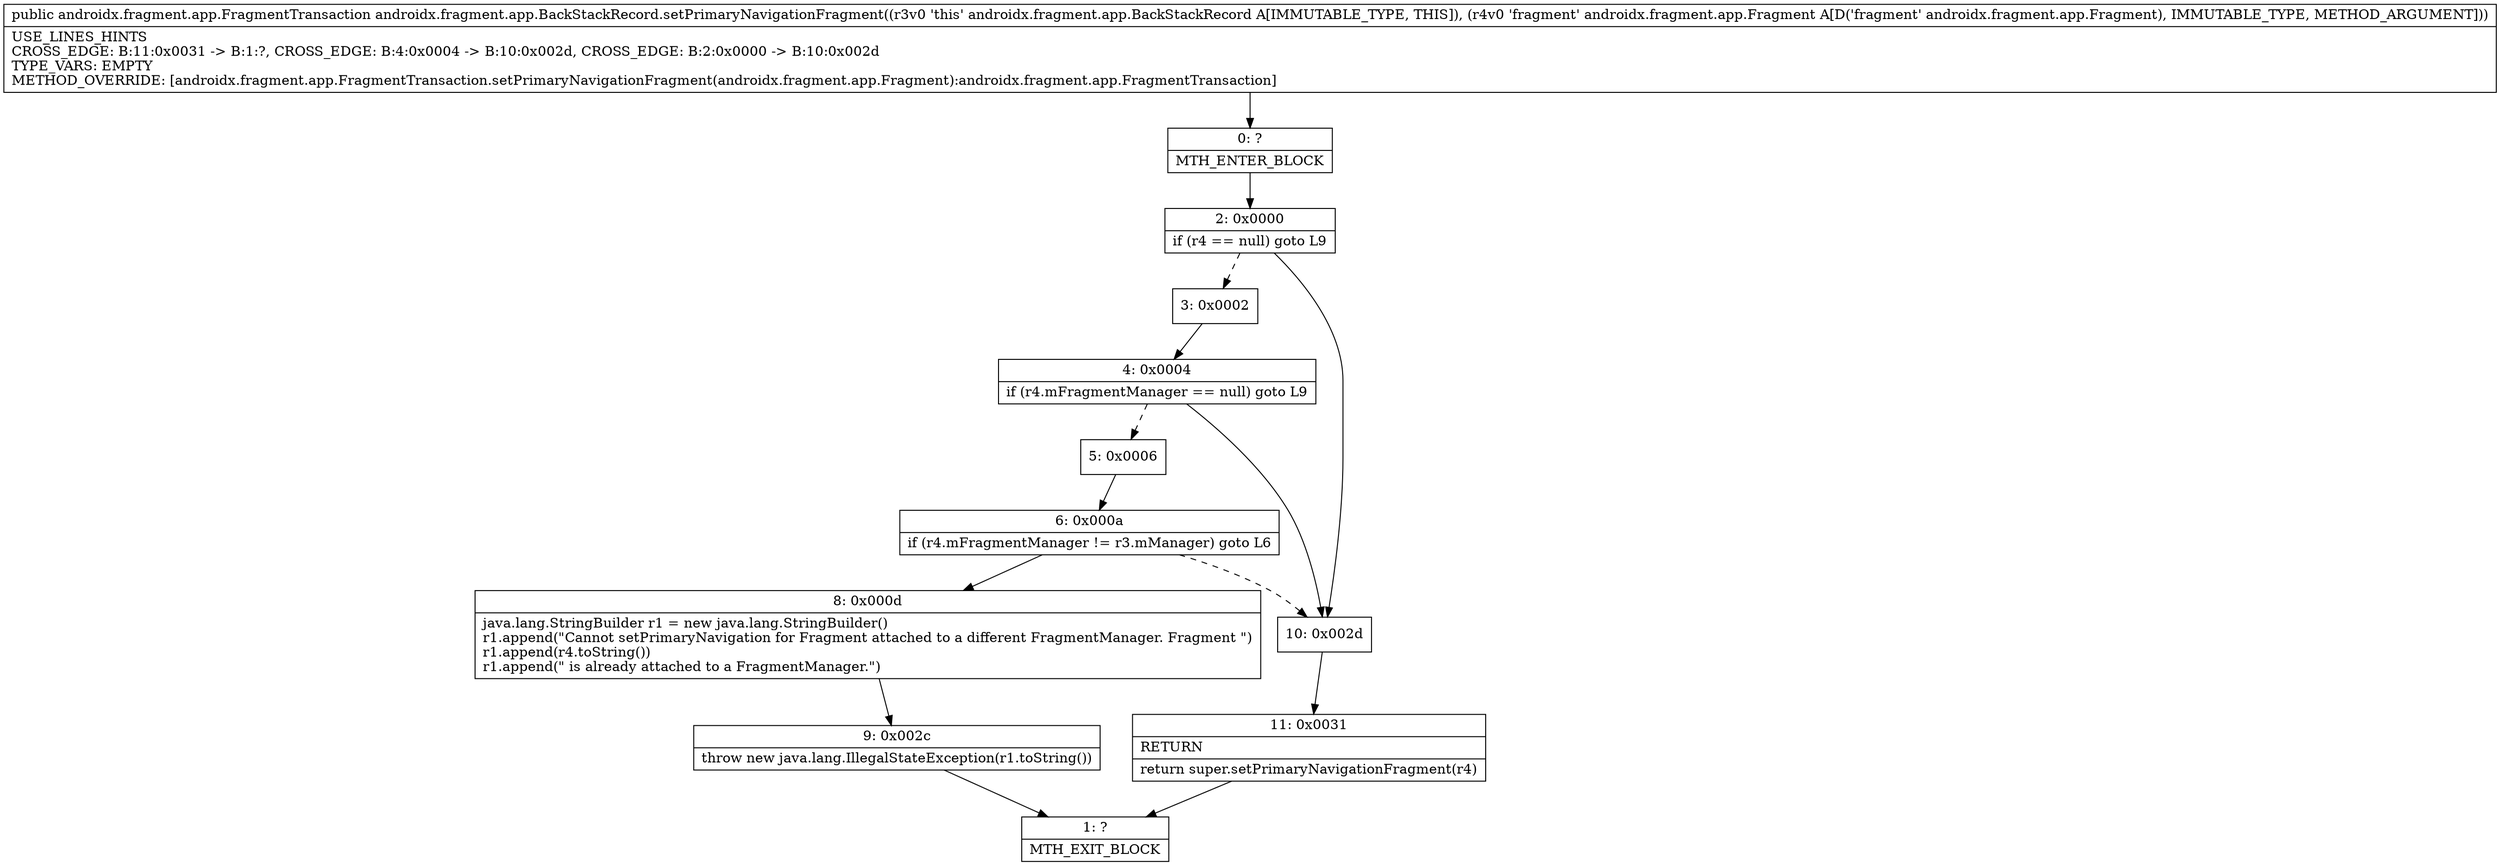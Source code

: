 digraph "CFG forandroidx.fragment.app.BackStackRecord.setPrimaryNavigationFragment(Landroidx\/fragment\/app\/Fragment;)Landroidx\/fragment\/app\/FragmentTransaction;" {
Node_0 [shape=record,label="{0\:\ ?|MTH_ENTER_BLOCK\l}"];
Node_2 [shape=record,label="{2\:\ 0x0000|if (r4 == null) goto L9\l}"];
Node_3 [shape=record,label="{3\:\ 0x0002}"];
Node_4 [shape=record,label="{4\:\ 0x0004|if (r4.mFragmentManager == null) goto L9\l}"];
Node_5 [shape=record,label="{5\:\ 0x0006}"];
Node_6 [shape=record,label="{6\:\ 0x000a|if (r4.mFragmentManager != r3.mManager) goto L6\l}"];
Node_8 [shape=record,label="{8\:\ 0x000d|java.lang.StringBuilder r1 = new java.lang.StringBuilder()\lr1.append(\"Cannot setPrimaryNavigation for Fragment attached to a different FragmentManager. Fragment \")\lr1.append(r4.toString())\lr1.append(\" is already attached to a FragmentManager.\")\l}"];
Node_9 [shape=record,label="{9\:\ 0x002c|throw new java.lang.IllegalStateException(r1.toString())\l}"];
Node_1 [shape=record,label="{1\:\ ?|MTH_EXIT_BLOCK\l}"];
Node_10 [shape=record,label="{10\:\ 0x002d}"];
Node_11 [shape=record,label="{11\:\ 0x0031|RETURN\l|return super.setPrimaryNavigationFragment(r4)\l}"];
MethodNode[shape=record,label="{public androidx.fragment.app.FragmentTransaction androidx.fragment.app.BackStackRecord.setPrimaryNavigationFragment((r3v0 'this' androidx.fragment.app.BackStackRecord A[IMMUTABLE_TYPE, THIS]), (r4v0 'fragment' androidx.fragment.app.Fragment A[D('fragment' androidx.fragment.app.Fragment), IMMUTABLE_TYPE, METHOD_ARGUMENT]))  | USE_LINES_HINTS\lCROSS_EDGE: B:11:0x0031 \-\> B:1:?, CROSS_EDGE: B:4:0x0004 \-\> B:10:0x002d, CROSS_EDGE: B:2:0x0000 \-\> B:10:0x002d\lTYPE_VARS: EMPTY\lMETHOD_OVERRIDE: [androidx.fragment.app.FragmentTransaction.setPrimaryNavigationFragment(androidx.fragment.app.Fragment):androidx.fragment.app.FragmentTransaction]\l}"];
MethodNode -> Node_0;Node_0 -> Node_2;
Node_2 -> Node_3[style=dashed];
Node_2 -> Node_10;
Node_3 -> Node_4;
Node_4 -> Node_5[style=dashed];
Node_4 -> Node_10;
Node_5 -> Node_6;
Node_6 -> Node_8;
Node_6 -> Node_10[style=dashed];
Node_8 -> Node_9;
Node_9 -> Node_1;
Node_10 -> Node_11;
Node_11 -> Node_1;
}

